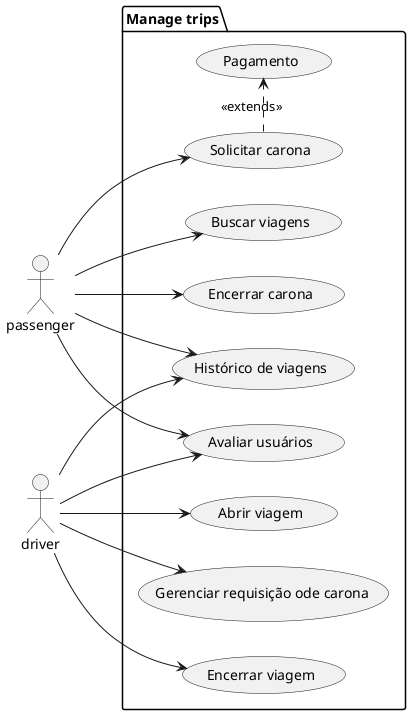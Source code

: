 @startuml Fatecaronas
left to right direction

' Actors
actor passenger as p
actor driver as d

package "Manage trips" {
    ' Usecases
    usecase "Buscar viagens" as UC1
    usecase "Solicitar carona" as UC2
    usecase "Encerrar carona" as UC3
    usecase "Pagamento" as UC4
    usecase "Histórico de viagens" as UC5
    usecase "Avaliar usuários" as UC6
    usecase "Abrir viagem" as UC7
    usecase "Gerenciar requisição ode carona" as UC8
    usecase "Encerrar viagem" as UC9
}

' Relations
p --> UC1
p --> UC2
p --> UC3
p --> UC6
p --> UC5
UC2 .> UC4: <<extends>>
d --> UC6
d --> UC7
d --> UC8
d --> UC9
d --> UC5
@enduml